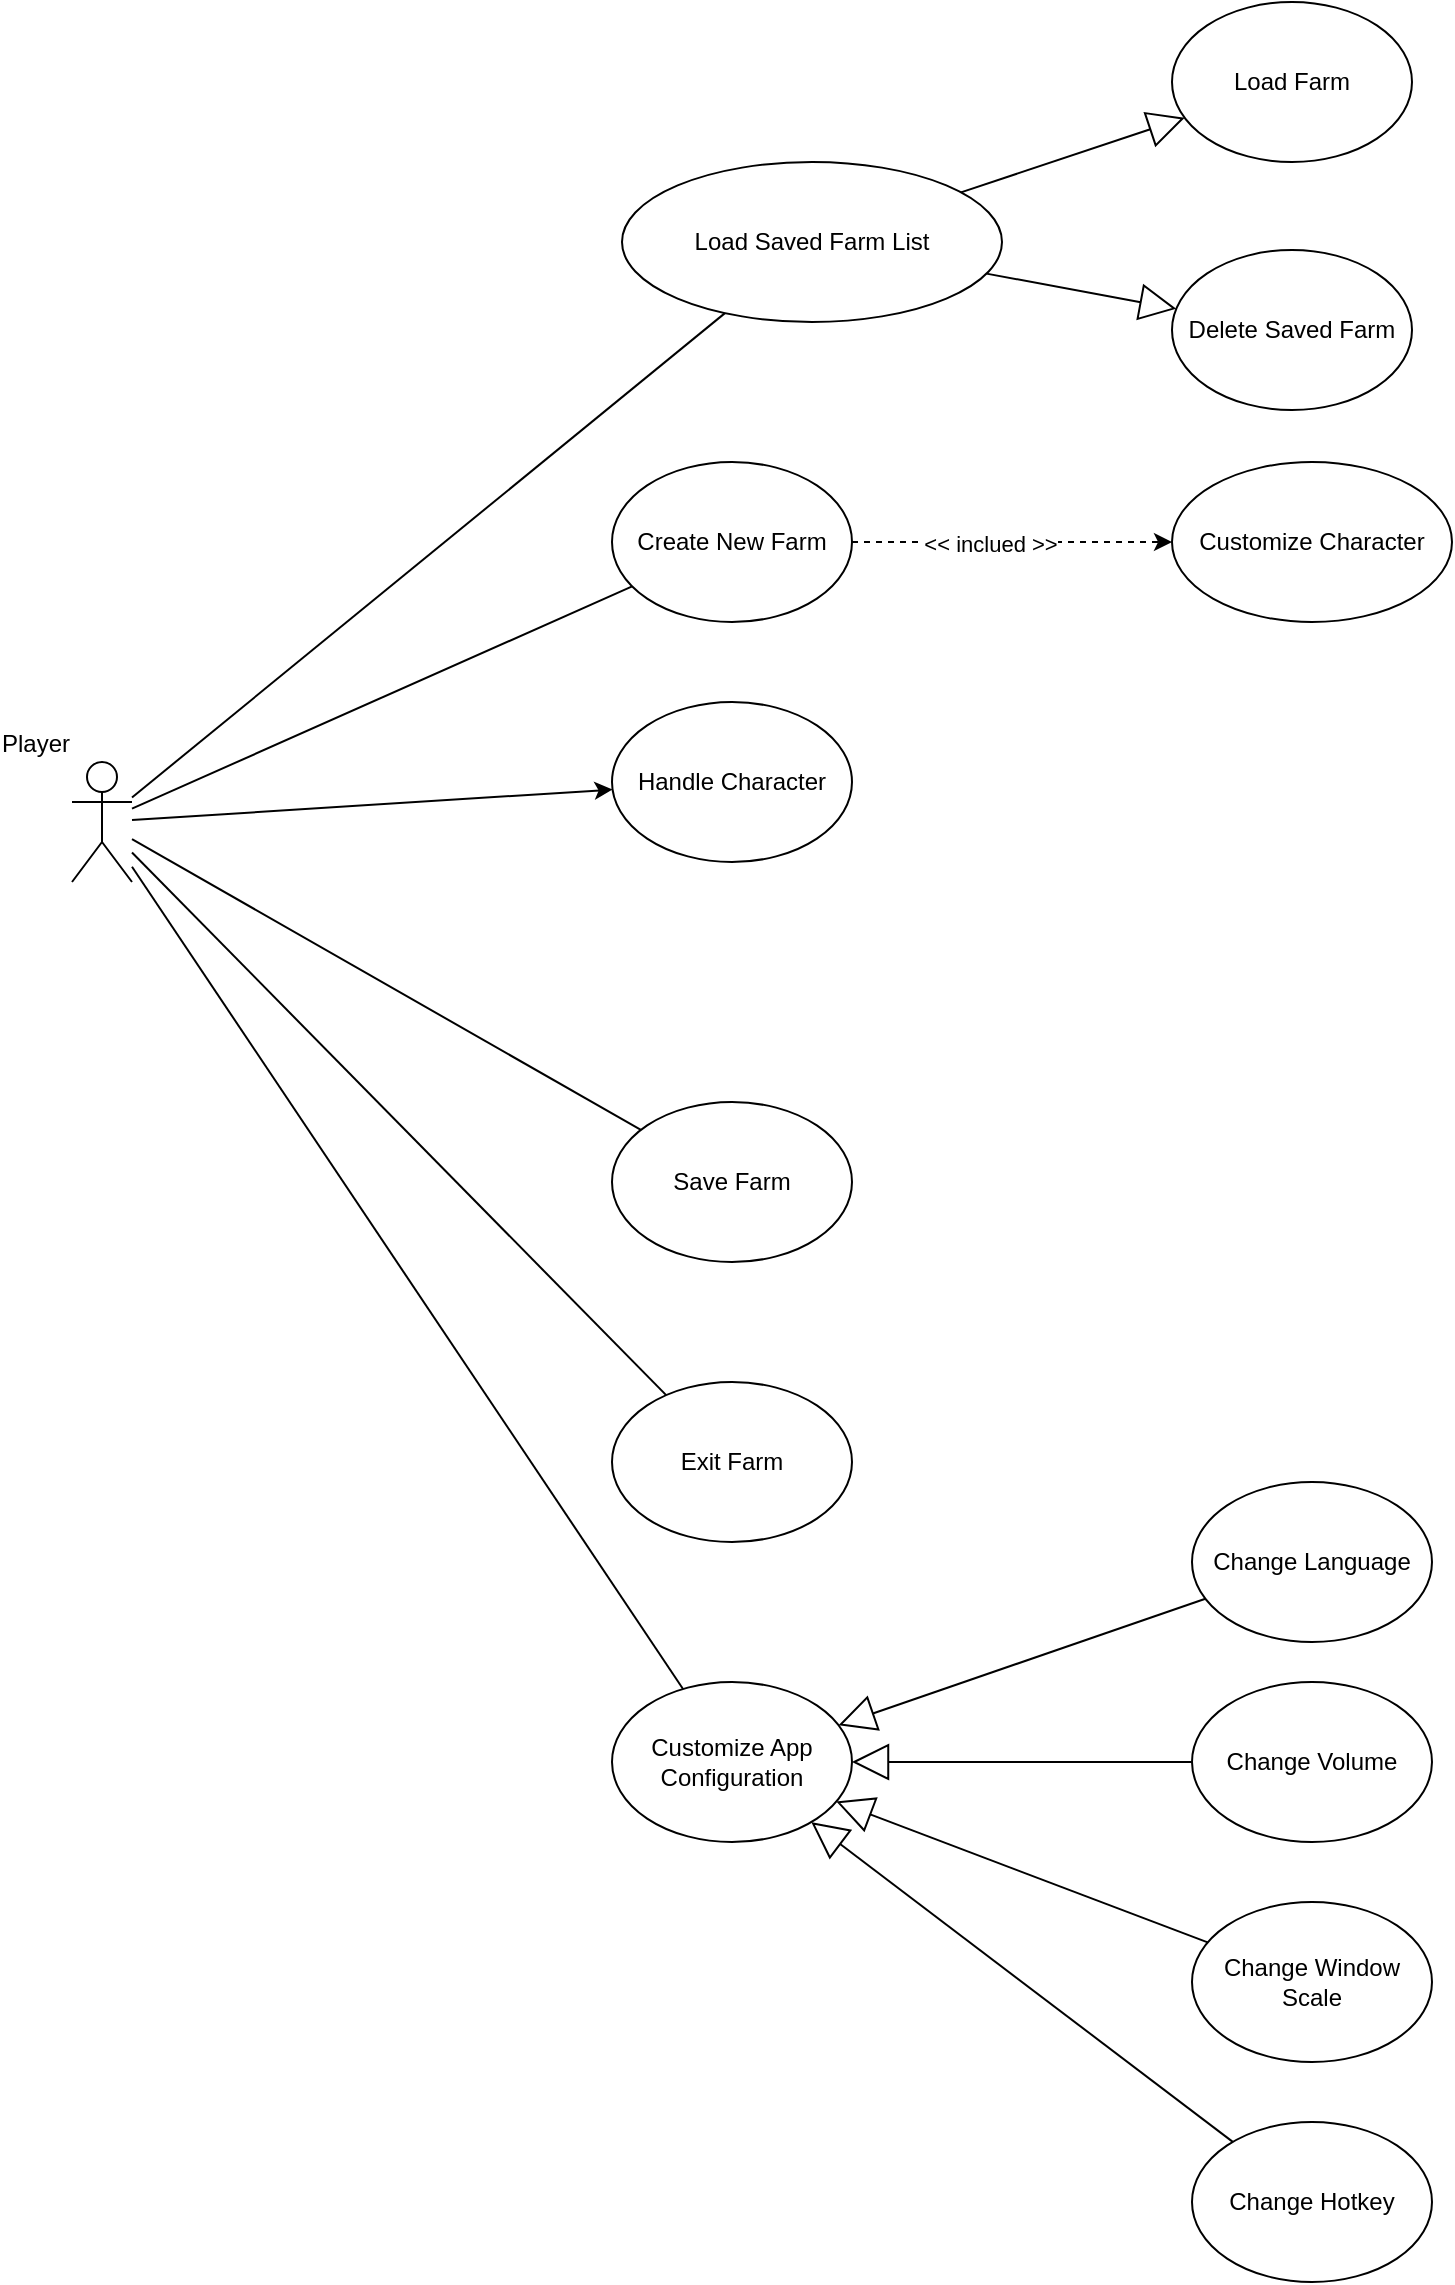 <mxfile version="25.0.1" pages="4">
  <diagram name="Player_Use_cases" id="KYgG7S94ImW_HjY9Mxvs">
    <mxGraphModel dx="2485" dy="710" grid="1" gridSize="10" guides="1" tooltips="1" connect="1" arrows="1" fold="1" page="1" pageScale="1" pageWidth="1169" pageHeight="827" math="0" shadow="0">
      <root>
        <mxCell id="0" />
        <mxCell id="1" parent="0" />
        <mxCell id="ccnFRz29D70Llg_9E328-10" style="rounded=0;orthogonalLoop=1;jettySize=auto;html=1;endArrow=none;endFill=0;" parent="1" source="ccnFRz29D70Llg_9E328-1" target="ccnFRz29D70Llg_9E328-7" edge="1">
          <mxGeometry relative="1" as="geometry" />
        </mxCell>
        <mxCell id="ccnFRz29D70Llg_9E328-11" style="rounded=0;orthogonalLoop=1;jettySize=auto;html=1;endArrow=none;endFill=0;" parent="1" source="ccnFRz29D70Llg_9E328-1" target="ccnFRz29D70Llg_9E328-4" edge="1">
          <mxGeometry relative="1" as="geometry" />
        </mxCell>
        <mxCell id="ccnFRz29D70Llg_9E328-14" style="rounded=0;orthogonalLoop=1;jettySize=auto;html=1;endArrow=none;endFill=0;" parent="1" source="ccnFRz29D70Llg_9E328-1" target="ccnFRz29D70Llg_9E328-13" edge="1">
          <mxGeometry relative="1" as="geometry" />
        </mxCell>
        <mxCell id="ccnFRz29D70Llg_9E328-17" style="rounded=0;orthogonalLoop=1;jettySize=auto;html=1;" parent="1" source="ccnFRz29D70Llg_9E328-1" target="ccnFRz29D70Llg_9E328-2" edge="1">
          <mxGeometry relative="1" as="geometry" />
        </mxCell>
        <mxCell id="ccnFRz29D70Llg_9E328-25" style="rounded=0;orthogonalLoop=1;jettySize=auto;html=1;endArrow=none;endFill=0;" parent="1" source="ccnFRz29D70Llg_9E328-1" target="ccnFRz29D70Llg_9E328-6" edge="1">
          <mxGeometry relative="1" as="geometry" />
        </mxCell>
        <mxCell id="ccnFRz29D70Llg_9E328-26" style="rounded=0;orthogonalLoop=1;jettySize=auto;html=1;endArrow=none;endFill=0;" parent="1" source="ccnFRz29D70Llg_9E328-1" target="ccnFRz29D70Llg_9E328-8" edge="1">
          <mxGeometry relative="1" as="geometry" />
        </mxCell>
        <mxCell id="ccnFRz29D70Llg_9E328-1" value="Player" style="shape=umlActor;verticalLabelPosition=top;verticalAlign=bottom;html=1;outlineConnect=0;labelPosition=left;align=right;" parent="1" vertex="1">
          <mxGeometry x="10" y="510" width="30" height="60" as="geometry" />
        </mxCell>
        <mxCell id="ccnFRz29D70Llg_9E328-2" value="Handle Character" style="ellipse;whiteSpace=wrap;html=1;" parent="1" vertex="1">
          <mxGeometry x="280" y="480" width="120" height="80" as="geometry" />
        </mxCell>
        <mxCell id="ccnFRz29D70Llg_9E328-3" value="Customize Character" style="ellipse;whiteSpace=wrap;html=1;" parent="1" vertex="1">
          <mxGeometry x="560" y="360" width="140" height="80" as="geometry" />
        </mxCell>
        <mxCell id="ccnFRz29D70Llg_9E328-12" style="rounded=0;orthogonalLoop=1;jettySize=auto;html=1;dashed=1;" parent="1" source="ccnFRz29D70Llg_9E328-4" target="ccnFRz29D70Llg_9E328-3" edge="1">
          <mxGeometry relative="1" as="geometry" />
        </mxCell>
        <mxCell id="ccnFRz29D70Llg_9E328-31" value="&amp;lt;&amp;lt; inclued &amp;gt;&amp;gt;" style="edgeLabel;html=1;align=center;verticalAlign=middle;resizable=0;points=[];" parent="ccnFRz29D70Llg_9E328-12" vertex="1" connectable="0">
          <mxGeometry x="-0.138" y="-1" relative="1" as="geometry">
            <mxPoint as="offset" />
          </mxGeometry>
        </mxCell>
        <mxCell id="ccnFRz29D70Llg_9E328-4" value="Create New Farm" style="ellipse;whiteSpace=wrap;html=1;" parent="1" vertex="1">
          <mxGeometry x="280" y="360" width="120" height="80" as="geometry" />
        </mxCell>
        <mxCell id="ccnFRz29D70Llg_9E328-5" value="Load Farm" style="ellipse;whiteSpace=wrap;html=1;" parent="1" vertex="1">
          <mxGeometry x="560" y="130" width="120" height="80" as="geometry" />
        </mxCell>
        <mxCell id="ccnFRz29D70Llg_9E328-6" value="Save Farm" style="ellipse;whiteSpace=wrap;html=1;" parent="1" vertex="1">
          <mxGeometry x="280" y="680" width="120" height="80" as="geometry" />
        </mxCell>
        <mxCell id="kJad0uzxzb_l9B76j914-4" value="" style="rounded=0;orthogonalLoop=1;jettySize=auto;html=1;endArrow=none;endFill=0;startArrow=block;startFill=0;startSize=16;" parent="1" source="ccnFRz29D70Llg_9E328-7" target="kJad0uzxzb_l9B76j914-3" edge="1">
          <mxGeometry relative="1" as="geometry" />
        </mxCell>
        <mxCell id="kJad0uzxzb_l9B76j914-8" value="" style="rounded=0;orthogonalLoop=1;jettySize=auto;html=1;endArrow=none;endFill=0;startArrow=block;startFill=0;startSize=16;" parent="1" source="ccnFRz29D70Llg_9E328-7" target="kJad0uzxzb_l9B76j914-7" edge="1">
          <mxGeometry relative="1" as="geometry" />
        </mxCell>
        <mxCell id="ccnFRz29D70Llg_9E328-7" value="Customize App Configuration" style="ellipse;whiteSpace=wrap;html=1;" parent="1" vertex="1">
          <mxGeometry x="280" y="970" width="120" height="80" as="geometry" />
        </mxCell>
        <mxCell id="ccnFRz29D70Llg_9E328-8" value="Exit Farm" style="ellipse;whiteSpace=wrap;html=1;" parent="1" vertex="1">
          <mxGeometry x="280" y="820" width="120" height="80" as="geometry" />
        </mxCell>
        <mxCell id="ccnFRz29D70Llg_9E328-9" value="Delete Saved Farm" style="ellipse;whiteSpace=wrap;html=1;" parent="1" vertex="1">
          <mxGeometry x="560" y="254" width="120" height="80" as="geometry" />
        </mxCell>
        <mxCell id="ccnFRz29D70Llg_9E328-15" style="rounded=0;orthogonalLoop=1;jettySize=auto;html=1;endArrow=block;endFill=0;jumpSize=10;endSize=16;" parent="1" source="ccnFRz29D70Llg_9E328-13" target="ccnFRz29D70Llg_9E328-5" edge="1">
          <mxGeometry relative="1" as="geometry" />
        </mxCell>
        <mxCell id="ccnFRz29D70Llg_9E328-16" style="rounded=0;orthogonalLoop=1;jettySize=auto;html=1;startSize=16;endArrow=block;endFill=0;endSize=16;" parent="1" source="ccnFRz29D70Llg_9E328-13" target="ccnFRz29D70Llg_9E328-9" edge="1">
          <mxGeometry relative="1" as="geometry" />
        </mxCell>
        <mxCell id="ccnFRz29D70Llg_9E328-13" value="Load Saved Farm List" style="ellipse;whiteSpace=wrap;html=1;" parent="1" vertex="1">
          <mxGeometry x="285" y="210" width="190" height="80" as="geometry" />
        </mxCell>
        <mxCell id="kJad0uzxzb_l9B76j914-1" value="Change Language" style="ellipse;whiteSpace=wrap;html=1;" parent="1" vertex="1">
          <mxGeometry x="570" y="870" width="120" height="80" as="geometry" />
        </mxCell>
        <mxCell id="kJad0uzxzb_l9B76j914-2" value="" style="rounded=0;orthogonalLoop=1;jettySize=auto;html=1;endArrow=none;endFill=0;startArrow=block;startFill=0;endSize=16;startSize=16;" parent="1" source="ccnFRz29D70Llg_9E328-7" target="kJad0uzxzb_l9B76j914-1" edge="1">
          <mxGeometry relative="1" as="geometry" />
        </mxCell>
        <mxCell id="kJad0uzxzb_l9B76j914-3" value="Change Volume" style="ellipse;whiteSpace=wrap;html=1;" parent="1" vertex="1">
          <mxGeometry x="570" y="970" width="120" height="80" as="geometry" />
        </mxCell>
        <mxCell id="kJad0uzxzb_l9B76j914-5" value="Change Window Scale" style="ellipse;whiteSpace=wrap;html=1;" parent="1" vertex="1">
          <mxGeometry x="570" y="1080" width="120" height="80" as="geometry" />
        </mxCell>
        <mxCell id="kJad0uzxzb_l9B76j914-6" value="" style="rounded=0;orthogonalLoop=1;jettySize=auto;html=1;startArrow=block;startFill=0;endArrow=none;endFill=0;startSize=16;" parent="1" source="ccnFRz29D70Llg_9E328-7" target="kJad0uzxzb_l9B76j914-5" edge="1">
          <mxGeometry relative="1" as="geometry" />
        </mxCell>
        <mxCell id="kJad0uzxzb_l9B76j914-7" value="Change Hotkey" style="ellipse;whiteSpace=wrap;html=1;" parent="1" vertex="1">
          <mxGeometry x="570" y="1190" width="120" height="80" as="geometry" />
        </mxCell>
      </root>
    </mxGraphModel>
  </diagram>
  <diagram id="izMvDvVImbHwBRPhM4-z" name="Main_Character_Use_cases">
    <mxGraphModel dx="2485" dy="710" grid="1" gridSize="10" guides="1" tooltips="1" connect="1" arrows="1" fold="1" page="1" pageScale="1" pageWidth="1169" pageHeight="827" math="0" shadow="0">
      <root>
        <mxCell id="0" />
        <mxCell id="1" parent="0" />
        <mxCell id="ua5D3dix6zteA1OLAnQn-7" style="rounded=0;orthogonalLoop=1;jettySize=auto;html=1;endArrow=block;endFill=0;endSize=16;" parent="1" source="ua5D3dix6zteA1OLAnQn-1" target="ua5D3dix6zteA1OLAnQn-3" edge="1">
          <mxGeometry relative="1" as="geometry" />
        </mxCell>
        <mxCell id="Nz37oTFIrcSSlKZPDwvr-12" style="rounded=0;orthogonalLoop=1;jettySize=auto;html=1;endArrow=none;endFill=0;" parent="1" source="ua5D3dix6zteA1OLAnQn-1" target="Nz37oTFIrcSSlKZPDwvr-1" edge="1">
          <mxGeometry relative="1" as="geometry" />
        </mxCell>
        <mxCell id="Nz37oTFIrcSSlKZPDwvr-13" style="rounded=0;orthogonalLoop=1;jettySize=auto;html=1;endArrow=none;endFill=0;" parent="1" source="ua5D3dix6zteA1OLAnQn-1" target="Nz37oTFIrcSSlKZPDwvr-2" edge="1">
          <mxGeometry relative="1" as="geometry" />
        </mxCell>
        <mxCell id="Nz37oTFIrcSSlKZPDwvr-14" style="rounded=0;orthogonalLoop=1;jettySize=auto;html=1;endArrow=none;endFill=0;" parent="1" source="ua5D3dix6zteA1OLAnQn-1" target="Nz37oTFIrcSSlKZPDwvr-3" edge="1">
          <mxGeometry relative="1" as="geometry" />
        </mxCell>
        <mxCell id="Nz37oTFIrcSSlKZPDwvr-15" style="rounded=0;orthogonalLoop=1;jettySize=auto;html=1;endArrow=none;endFill=0;" parent="1" source="ua5D3dix6zteA1OLAnQn-1" target="Nz37oTFIrcSSlKZPDwvr-4" edge="1">
          <mxGeometry relative="1" as="geometry" />
        </mxCell>
        <mxCell id="Nz37oTFIrcSSlKZPDwvr-16" style="rounded=0;orthogonalLoop=1;jettySize=auto;html=1;endArrow=none;endFill=0;" parent="1" source="ua5D3dix6zteA1OLAnQn-1" target="Nz37oTFIrcSSlKZPDwvr-5" edge="1">
          <mxGeometry relative="1" as="geometry" />
        </mxCell>
        <mxCell id="Nz37oTFIrcSSlKZPDwvr-17" style="rounded=0;orthogonalLoop=1;jettySize=auto;html=1;endArrow=none;endFill=0;" parent="1" source="ua5D3dix6zteA1OLAnQn-1" target="Nz37oTFIrcSSlKZPDwvr-6" edge="1">
          <mxGeometry relative="1" as="geometry" />
        </mxCell>
        <mxCell id="Nz37oTFIrcSSlKZPDwvr-18" style="rounded=0;orthogonalLoop=1;jettySize=auto;html=1;endArrow=none;endFill=0;" parent="1" source="ua5D3dix6zteA1OLAnQn-1" target="Nz37oTFIrcSSlKZPDwvr-7" edge="1">
          <mxGeometry relative="1" as="geometry" />
        </mxCell>
        <mxCell id="Nz37oTFIrcSSlKZPDwvr-19" style="rounded=0;orthogonalLoop=1;jettySize=auto;html=1;endArrow=none;endFill=0;" parent="1" source="ua5D3dix6zteA1OLAnQn-1" target="Nz37oTFIrcSSlKZPDwvr-9" edge="1">
          <mxGeometry relative="1" as="geometry" />
        </mxCell>
        <mxCell id="Nz37oTFIrcSSlKZPDwvr-20" style="rounded=0;orthogonalLoop=1;jettySize=auto;html=1;endArrow=none;endFill=0;" parent="1" source="ua5D3dix6zteA1OLAnQn-1" target="Nz37oTFIrcSSlKZPDwvr-10" edge="1">
          <mxGeometry relative="1" as="geometry" />
        </mxCell>
        <mxCell id="Nz37oTFIrcSSlKZPDwvr-21" style="rounded=0;orthogonalLoop=1;jettySize=auto;html=1;endArrow=none;endFill=0;" parent="1" source="ua5D3dix6zteA1OLAnQn-1" target="Nz37oTFIrcSSlKZPDwvr-11" edge="1">
          <mxGeometry relative="1" as="geometry" />
        </mxCell>
        <mxCell id="13BEvZn4onCEJJ9EuJFU-12" style="rounded=0;orthogonalLoop=1;jettySize=auto;html=1;endArrow=none;endFill=0;" parent="1" source="ua5D3dix6zteA1OLAnQn-1" target="Nz37oTFIrcSSlKZPDwvr-35" edge="1">
          <mxGeometry relative="1" as="geometry" />
        </mxCell>
        <mxCell id="pDJ5xKGbZIx6ggnm91FZ-8" style="rounded=0;orthogonalLoop=1;jettySize=auto;html=1;endArrow=none;endFill=0;" edge="1" parent="1" source="ua5D3dix6zteA1OLAnQn-1" target="pDJ5xKGbZIx6ggnm91FZ-7">
          <mxGeometry relative="1" as="geometry" />
        </mxCell>
        <mxCell id="TxshN3hyJ2d2b6OU1iu_-3" style="rounded=0;orthogonalLoop=1;jettySize=auto;html=1;endArrow=none;endFill=0;" edge="1" parent="1" source="ua5D3dix6zteA1OLAnQn-1" target="TxshN3hyJ2d2b6OU1iu_-1">
          <mxGeometry relative="1" as="geometry" />
        </mxCell>
        <mxCell id="TxshN3hyJ2d2b6OU1iu_-4" style="rounded=0;orthogonalLoop=1;jettySize=auto;html=1;endArrow=none;endFill=0;" edge="1" parent="1" source="ua5D3dix6zteA1OLAnQn-1" target="TxshN3hyJ2d2b6OU1iu_-2">
          <mxGeometry relative="1" as="geometry" />
        </mxCell>
        <mxCell id="ua5D3dix6zteA1OLAnQn-1" value="Main Character" style="shape=umlActor;verticalLabelPosition=top;verticalAlign=bottom;html=1;outlineConnect=0;labelPosition=left;align=right;" parent="1" vertex="1">
          <mxGeometry x="-120" y="920" width="30" height="60" as="geometry" />
        </mxCell>
        <mxCell id="ua5D3dix6zteA1OLAnQn-2" value="Move" style="ellipse;whiteSpace=wrap;html=1;" parent="1" vertex="1">
          <mxGeometry x="320" y="160" width="120" height="80" as="geometry" />
        </mxCell>
        <mxCell id="ua5D3dix6zteA1OLAnQn-5" style="rounded=0;orthogonalLoop=1;jettySize=auto;html=1;endArrow=none;endFill=0;" parent="1" source="ua5D3dix6zteA1OLAnQn-3" target="ua5D3dix6zteA1OLAnQn-2" edge="1">
          <mxGeometry relative="1" as="geometry" />
        </mxCell>
        <mxCell id="ua5D3dix6zteA1OLAnQn-6" style="rounded=0;orthogonalLoop=1;jettySize=auto;html=1;endArrow=none;endFill=0;" parent="1" source="ua5D3dix6zteA1OLAnQn-3" target="ua5D3dix6zteA1OLAnQn-4" edge="1">
          <mxGeometry relative="1" as="geometry" />
        </mxCell>
        <mxCell id="ua5D3dix6zteA1OLAnQn-3" value="Character" style="shape=umlActor;verticalLabelPosition=top;verticalAlign=bottom;html=1;outlineConnect=0;horizontal=1;labelPosition=left;align=right;" parent="1" vertex="1">
          <mxGeometry x="-120" y="250" width="30" height="60" as="geometry" />
        </mxCell>
        <mxCell id="ua5D3dix6zteA1OLAnQn-4" value="Talk" style="ellipse;whiteSpace=wrap;html=1;" parent="1" vertex="1">
          <mxGeometry x="320" y="290" width="120" height="80" as="geometry" />
        </mxCell>
        <mxCell id="13BEvZn4onCEJJ9EuJFU-15" style="edgeStyle=orthogonalEdgeStyle;rounded=0;orthogonalLoop=1;jettySize=auto;html=1;dashed=1;" parent="1" source="Nz37oTFIrcSSlKZPDwvr-1" target="Nz37oTFIrcSSlKZPDwvr-30" edge="1">
          <mxGeometry relative="1" as="geometry" />
        </mxCell>
        <mxCell id="13BEvZn4onCEJJ9EuJFU-16" value="&amp;lt;&amp;lt; include &amp;gt;&amp;gt;" style="edgeLabel;html=1;align=center;verticalAlign=middle;resizable=0;points=[];" parent="13BEvZn4onCEJJ9EuJFU-15" vertex="1" connectable="0">
          <mxGeometry x="-0.576" y="1" relative="1" as="geometry">
            <mxPoint x="17" y="1" as="offset" />
          </mxGeometry>
        </mxCell>
        <mxCell id="Nz37oTFIrcSSlKZPDwvr-1" value="Planting" style="ellipse;whiteSpace=wrap;html=1;" parent="1" vertex="1">
          <mxGeometry x="320" y="400" width="120" height="80" as="geometry" />
        </mxCell>
        <mxCell id="13BEvZn4onCEJJ9EuJFU-10" style="edgeStyle=orthogonalEdgeStyle;rounded=0;orthogonalLoop=1;jettySize=auto;html=1;dashed=1;" parent="1" source="Nz37oTFIrcSSlKZPDwvr-2" target="Nz37oTFIrcSSlKZPDwvr-30" edge="1">
          <mxGeometry relative="1" as="geometry" />
        </mxCell>
        <mxCell id="13BEvZn4onCEJJ9EuJFU-11" value="&amp;lt;&amp;lt; include &amp;gt;&amp;gt;" style="edgeLabel;html=1;align=center;verticalAlign=middle;resizable=0;points=[];" parent="13BEvZn4onCEJJ9EuJFU-10" vertex="1" connectable="0">
          <mxGeometry x="-0.503" y="-1" relative="1" as="geometry">
            <mxPoint x="4" as="offset" />
          </mxGeometry>
        </mxCell>
        <mxCell id="Nz37oTFIrcSSlKZPDwvr-2" value="Watering" style="ellipse;whiteSpace=wrap;html=1;" parent="1" vertex="1">
          <mxGeometry x="320" y="590" width="120" height="80" as="geometry" />
        </mxCell>
        <mxCell id="13BEvZn4onCEJJ9EuJFU-8" style="edgeStyle=orthogonalEdgeStyle;rounded=0;orthogonalLoop=1;jettySize=auto;html=1;dashed=1;" parent="1" source="Nz37oTFIrcSSlKZPDwvr-3" target="Nz37oTFIrcSSlKZPDwvr-30" edge="1">
          <mxGeometry relative="1" as="geometry" />
        </mxCell>
        <mxCell id="13BEvZn4onCEJJ9EuJFU-9" value="&amp;lt;&amp;lt; include &amp;gt;&amp;gt;" style="edgeLabel;html=1;align=center;verticalAlign=middle;resizable=0;points=[];" parent="13BEvZn4onCEJJ9EuJFU-8" vertex="1" connectable="0">
          <mxGeometry x="-0.461" y="-1" relative="1" as="geometry">
            <mxPoint x="8" y="-1" as="offset" />
          </mxGeometry>
        </mxCell>
        <mxCell id="Nz37oTFIrcSSlKZPDwvr-3" value="Farming" style="ellipse;whiteSpace=wrap;html=1;" parent="1" vertex="1">
          <mxGeometry x="320" y="680" width="120" height="80" as="geometry" />
        </mxCell>
        <mxCell id="13BEvZn4onCEJJ9EuJFU-4" style="edgeStyle=orthogonalEdgeStyle;rounded=0;orthogonalLoop=1;jettySize=auto;html=1;dashed=1;" parent="1" source="Nz37oTFIrcSSlKZPDwvr-4" target="Nz37oTFIrcSSlKZPDwvr-30" edge="1">
          <mxGeometry relative="1" as="geometry" />
        </mxCell>
        <mxCell id="13BEvZn4onCEJJ9EuJFU-5" value="&amp;lt;&amp;lt; include &amp;gt;&amp;gt;" style="edgeLabel;html=1;align=center;verticalAlign=middle;resizable=0;points=[];" parent="13BEvZn4onCEJJ9EuJFU-4" vertex="1" connectable="0">
          <mxGeometry x="-0.494" y="4" relative="1" as="geometry">
            <mxPoint x="50" y="4" as="offset" />
          </mxGeometry>
        </mxCell>
        <mxCell id="Nz37oTFIrcSSlKZPDwvr-4" value="Cut Trees" style="ellipse;whiteSpace=wrap;html=1;" parent="1" vertex="1">
          <mxGeometry x="320" y="760" width="120" height="80" as="geometry" />
        </mxCell>
        <mxCell id="13BEvZn4onCEJJ9EuJFU-6" style="edgeStyle=orthogonalEdgeStyle;rounded=0;orthogonalLoop=1;jettySize=auto;html=1;dashed=1;" parent="1" source="Nz37oTFIrcSSlKZPDwvr-5" target="Nz37oTFIrcSSlKZPDwvr-30" edge="1">
          <mxGeometry relative="1" as="geometry" />
        </mxCell>
        <mxCell id="13BEvZn4onCEJJ9EuJFU-7" value="&amp;lt;&amp;lt; include &amp;gt;&amp;gt;" style="edgeLabel;html=1;align=center;verticalAlign=middle;resizable=0;points=[];" parent="13BEvZn4onCEJJ9EuJFU-6" vertex="1" connectable="0">
          <mxGeometry x="-0.351" y="-2" relative="1" as="geometry">
            <mxPoint x="16" y="-2" as="offset" />
          </mxGeometry>
        </mxCell>
        <mxCell id="Nz37oTFIrcSSlKZPDwvr-5" value="Cut Grasses" style="ellipse;whiteSpace=wrap;html=1;" parent="1" vertex="1">
          <mxGeometry x="320" y="857" width="120" height="80" as="geometry" />
        </mxCell>
        <mxCell id="Nz37oTFIrcSSlKZPDwvr-6" value="Collect Items" style="ellipse;whiteSpace=wrap;html=1;" parent="1" vertex="1">
          <mxGeometry x="320" y="950" width="120" height="80" as="geometry" />
        </mxCell>
        <mxCell id="13BEvZn4onCEJJ9EuJFU-2" style="edgeStyle=orthogonalEdgeStyle;rounded=0;orthogonalLoop=1;jettySize=auto;html=1;dashed=1;" parent="1" source="Nz37oTFIrcSSlKZPDwvr-7" target="Nz37oTFIrcSSlKZPDwvr-30" edge="1">
          <mxGeometry relative="1" as="geometry" />
        </mxCell>
        <mxCell id="13BEvZn4onCEJJ9EuJFU-3" value="&amp;lt;&amp;lt; include &amp;gt;&amp;gt;" style="edgeLabel;html=1;align=center;verticalAlign=middle;resizable=0;points=[];" parent="13BEvZn4onCEJJ9EuJFU-2" vertex="1" connectable="0">
          <mxGeometry x="-0.095" y="1" relative="1" as="geometry">
            <mxPoint as="offset" />
          </mxGeometry>
        </mxCell>
        <mxCell id="Nz37oTFIrcSSlKZPDwvr-7" value="Fishing" style="ellipse;whiteSpace=wrap;html=1;" parent="1" vertex="1">
          <mxGeometry x="320" y="1040" width="120" height="80" as="geometry" />
        </mxCell>
        <mxCell id="Nz37oTFIrcSSlKZPDwvr-9" value="Run" style="ellipse;whiteSpace=wrap;html=1;" parent="1" vertex="1">
          <mxGeometry x="320" y="1130" width="120" height="80" as="geometry" />
        </mxCell>
        <mxCell id="Nz37oTFIrcSSlKZPDwvr-10" value="Crafting" style="ellipse;whiteSpace=wrap;html=1;" parent="1" vertex="1">
          <mxGeometry x="320" y="1620" width="120" height="80" as="geometry" />
        </mxCell>
        <mxCell id="pDJ5xKGbZIx6ggnm91FZ-3" style="edgeStyle=orthogonalEdgeStyle;rounded=0;orthogonalLoop=1;jettySize=auto;html=1;dashed=1;" edge="1" parent="1" source="Nz37oTFIrcSSlKZPDwvr-11" target="pDJ5xKGbZIx6ggnm91FZ-1">
          <mxGeometry relative="1" as="geometry">
            <Array as="points">
              <mxPoint x="380" y="1250" />
              <mxPoint x="940" y="1250" />
            </Array>
          </mxGeometry>
        </mxCell>
        <mxCell id="pDJ5xKGbZIx6ggnm91FZ-4" value="&amp;lt;&amp;lt; include &amp;gt;&amp;gt;" style="edgeLabel;html=1;align=center;verticalAlign=middle;resizable=0;points=[];" vertex="1" connectable="0" parent="pDJ5xKGbZIx6ggnm91FZ-3">
          <mxGeometry x="-0.12" y="1" relative="1" as="geometry">
            <mxPoint as="offset" />
          </mxGeometry>
        </mxCell>
        <mxCell id="Nz37oTFIrcSSlKZPDwvr-11" value="Eat" style="ellipse;whiteSpace=wrap;html=1;" parent="1" vertex="1">
          <mxGeometry x="320" y="1360" width="120" height="80" as="geometry" />
        </mxCell>
        <mxCell id="Nz37oTFIrcSSlKZPDwvr-25" style="rounded=0;orthogonalLoop=1;jettySize=auto;html=1;endArrow=block;endFill=0;endSize=16;" parent="1" source="Nz37oTFIrcSSlKZPDwvr-22" target="Nz37oTFIrcSSlKZPDwvr-10" edge="1">
          <mxGeometry relative="1" as="geometry" />
        </mxCell>
        <mxCell id="Nz37oTFIrcSSlKZPDwvr-22" value="Crafting Items" style="ellipse;whiteSpace=wrap;html=1;" parent="1" vertex="1">
          <mxGeometry x="600" y="1600" width="120" height="80" as="geometry" />
        </mxCell>
        <mxCell id="Nz37oTFIrcSSlKZPDwvr-24" style="rounded=0;orthogonalLoop=1;jettySize=auto;html=1;endArrow=block;endFill=0;endSize=16;" parent="1" source="Nz37oTFIrcSSlKZPDwvr-23" target="Nz37oTFIrcSSlKZPDwvr-10" edge="1">
          <mxGeometry relative="1" as="geometry" />
        </mxCell>
        <mxCell id="Nz37oTFIrcSSlKZPDwvr-23" value="Cooking Food" style="ellipse;whiteSpace=wrap;html=1;" parent="1" vertex="1">
          <mxGeometry x="600" y="1700" width="120" height="80" as="geometry" />
        </mxCell>
        <mxCell id="Nz37oTFIrcSSlKZPDwvr-27" style="edgeStyle=orthogonalEdgeStyle;rounded=0;orthogonalLoop=1;jettySize=auto;html=1;dashed=1;" parent="1" source="Nz37oTFIrcSSlKZPDwvr-26" target="Nz37oTFIrcSSlKZPDwvr-11" edge="1">
          <mxGeometry relative="1" as="geometry" />
        </mxCell>
        <mxCell id="Nz37oTFIrcSSlKZPDwvr-28" value="&amp;lt;&amp;lt; extend &amp;gt;&amp;gt;" style="edgeLabel;html=1;align=center;verticalAlign=middle;resizable=0;points=[];" parent="Nz37oTFIrcSSlKZPDwvr-27" vertex="1" connectable="0">
          <mxGeometry x="0.013" y="-1" relative="1" as="geometry">
            <mxPoint as="offset" />
          </mxGeometry>
        </mxCell>
        <mxCell id="Nz37oTFIrcSSlKZPDwvr-26" value="Change Stats" style="ellipse;whiteSpace=wrap;html=1;" parent="1" vertex="1">
          <mxGeometry x="600" y="1360" width="120" height="80" as="geometry" />
        </mxCell>
        <mxCell id="Nz37oTFIrcSSlKZPDwvr-31" style="rounded=0;orthogonalLoop=1;jettySize=auto;html=1;endArrow=block;endFill=0;endSize=16;" parent="1" source="Nz37oTFIrcSSlKZPDwvr-29" target="Nz37oTFIrcSSlKZPDwvr-26" edge="1">
          <mxGeometry relative="1" as="geometry" />
        </mxCell>
        <mxCell id="Nz37oTFIrcSSlKZPDwvr-29" value="Change Move Speed" style="ellipse;whiteSpace=wrap;html=1;" parent="1" vertex="1">
          <mxGeometry x="870" y="1400" width="120" height="80" as="geometry" />
        </mxCell>
        <mxCell id="Nz37oTFIrcSSlKZPDwvr-32" style="rounded=0;orthogonalLoop=1;jettySize=auto;html=1;endArrow=block;endFill=0;endSize=16;" parent="1" source="Nz37oTFIrcSSlKZPDwvr-30" target="Nz37oTFIrcSSlKZPDwvr-26" edge="1">
          <mxGeometry relative="1" as="geometry" />
        </mxCell>
        <mxCell id="Nz37oTFIrcSSlKZPDwvr-30" value="Change Stamina" style="ellipse;whiteSpace=wrap;html=1;" parent="1" vertex="1">
          <mxGeometry x="880" y="1140" width="120" height="80" as="geometry" />
        </mxCell>
        <mxCell id="Nz37oTFIrcSSlKZPDwvr-34" style="edgeStyle=orthogonalEdgeStyle;rounded=0;orthogonalLoop=1;jettySize=auto;html=1;endArrow=block;endFill=0;endSize=16;" parent="1" source="Nz37oTFIrcSSlKZPDwvr-33" target="ua5D3dix6zteA1OLAnQn-3" edge="1">
          <mxGeometry relative="1" as="geometry" />
        </mxCell>
        <mxCell id="Nz37oTFIrcSSlKZPDwvr-33" value="NPC" style="shape=umlActor;verticalLabelPosition=top;verticalAlign=bottom;html=1;outlineConnect=0;labelPosition=left;align=right;" parent="1" vertex="1">
          <mxGeometry x="-120" y="80" width="30" height="60" as="geometry" />
        </mxCell>
        <mxCell id="13BEvZn4onCEJJ9EuJFU-13" style="edgeStyle=orthogonalEdgeStyle;rounded=0;orthogonalLoop=1;jettySize=auto;html=1;dashed=1;" parent="1" source="Nz37oTFIrcSSlKZPDwvr-35" target="Nz37oTFIrcSSlKZPDwvr-30" edge="1">
          <mxGeometry relative="1" as="geometry" />
        </mxCell>
        <mxCell id="13BEvZn4onCEJJ9EuJFU-14" value="&amp;lt;&amp;lt; include &amp;gt;&amp;gt;" style="edgeLabel;html=1;align=center;verticalAlign=middle;resizable=0;points=[];" parent="13BEvZn4onCEJJ9EuJFU-13" vertex="1" connectable="0">
          <mxGeometry x="-0.553" y="2" relative="1" as="geometry">
            <mxPoint x="25" y="2" as="offset" />
          </mxGeometry>
        </mxCell>
        <mxCell id="Nz37oTFIrcSSlKZPDwvr-35" value="Hoeing" style="ellipse;whiteSpace=wrap;html=1;" parent="1" vertex="1">
          <mxGeometry x="320" y="500" width="120" height="80" as="geometry" />
        </mxCell>
        <mxCell id="pDJ5xKGbZIx6ggnm91FZ-2" style="rounded=0;orthogonalLoop=1;jettySize=auto;html=1;endArrow=block;endFill=0;startSize=16;endSize=16;" edge="1" parent="1" source="pDJ5xKGbZIx6ggnm91FZ-1" target="Nz37oTFIrcSSlKZPDwvr-26">
          <mxGeometry relative="1" as="geometry" />
        </mxCell>
        <mxCell id="pDJ5xKGbZIx6ggnm91FZ-5" style="edgeStyle=orthogonalEdgeStyle;rounded=0;orthogonalLoop=1;jettySize=auto;html=1;dashed=1;" edge="1" parent="1" source="pDJ5xKGbZIx6ggnm91FZ-1" target="Nz37oTFIrcSSlKZPDwvr-30">
          <mxGeometry relative="1" as="geometry">
            <Array as="points">
              <mxPoint x="1130" y="1320" />
              <mxPoint x="1130" y="1180" />
            </Array>
          </mxGeometry>
        </mxCell>
        <mxCell id="pDJ5xKGbZIx6ggnm91FZ-6" value="&amp;nbsp;&amp;lt;&amp;lt; include &amp;gt;&amp;gt;&amp;nbsp;" style="edgeLabel;html=1;align=center;verticalAlign=middle;resizable=0;points=[];" vertex="1" connectable="0" parent="pDJ5xKGbZIx6ggnm91FZ-5">
          <mxGeometry x="-0.037" relative="1" as="geometry">
            <mxPoint x="-70" y="50" as="offset" />
          </mxGeometry>
        </mxCell>
        <mxCell id="pDJ5xKGbZIx6ggnm91FZ-1" value="Change Satiety" style="ellipse;whiteSpace=wrap;html=1;" vertex="1" parent="1">
          <mxGeometry x="880" y="1280" width="120" height="80" as="geometry" />
        </mxCell>
        <mxCell id="pDJ5xKGbZIx6ggnm91FZ-9" style="edgeStyle=orthogonalEdgeStyle;rounded=0;orthogonalLoop=1;jettySize=auto;html=1;dashed=1;" edge="1" parent="1" source="pDJ5xKGbZIx6ggnm91FZ-7" target="Nz37oTFIrcSSlKZPDwvr-30">
          <mxGeometry relative="1" as="geometry">
            <Array as="points">
              <mxPoint x="1130" y="1540" />
              <mxPoint x="1130" y="1180" />
            </Array>
          </mxGeometry>
        </mxCell>
        <mxCell id="pDJ5xKGbZIx6ggnm91FZ-10" value="&amp;nbsp;&amp;lt;&amp;lt; include &amp;gt;&amp;gt;&amp;nbsp;" style="edgeLabel;html=1;align=center;verticalAlign=middle;resizable=0;points=[];" vertex="1" connectable="0" parent="pDJ5xKGbZIx6ggnm91FZ-9">
          <mxGeometry x="-0.131" y="-1" relative="1" as="geometry">
            <mxPoint as="offset" />
          </mxGeometry>
        </mxCell>
        <mxCell id="pDJ5xKGbZIx6ggnm91FZ-7" value="Sleep" style="ellipse;whiteSpace=wrap;html=1;" vertex="1" parent="1">
          <mxGeometry x="320" y="1500" width="120" height="80" as="geometry" />
        </mxCell>
        <mxCell id="TxshN3hyJ2d2b6OU1iu_-1" value="Receive Quest" style="ellipse;whiteSpace=wrap;html=1;" vertex="1" parent="1">
          <mxGeometry x="320" y="1740" width="120" height="80" as="geometry" />
        </mxCell>
        <mxCell id="TxshN3hyJ2d2b6OU1iu_-2" value="Return Quest" style="ellipse;whiteSpace=wrap;html=1;" vertex="1" parent="1">
          <mxGeometry x="320" y="1890" width="120" height="80" as="geometry" />
        </mxCell>
      </root>
    </mxGraphModel>
  </diagram>
  <diagram id="iGxaBy0f5xnQe3nCUqpu" name="Game_Manager_Use_cases">
    <mxGraphModel dx="1316" dy="710" grid="1" gridSize="10" guides="1" tooltips="1" connect="1" arrows="1" fold="1" page="1" pageScale="1" pageWidth="1169" pageHeight="827" math="0" shadow="0">
      <root>
        <mxCell id="0" />
        <mxCell id="1" parent="0" />
        <mxCell id="Os16Y6G-Do8MZKNCF8Pz-4" style="rounded=0;orthogonalLoop=1;jettySize=auto;html=1;endArrow=none;endFill=0;" edge="1" parent="1" source="Os16Y6G-Do8MZKNCF8Pz-1" target="Os16Y6G-Do8MZKNCF8Pz-2">
          <mxGeometry relative="1" as="geometry" />
        </mxCell>
        <mxCell id="Os16Y6G-Do8MZKNCF8Pz-5" style="rounded=0;orthogonalLoop=1;jettySize=auto;html=1;endArrow=none;endFill=0;" edge="1" parent="1" source="Os16Y6G-Do8MZKNCF8Pz-1" target="Os16Y6G-Do8MZKNCF8Pz-3">
          <mxGeometry relative="1" as="geometry" />
        </mxCell>
        <mxCell id="Os16Y6G-Do8MZKNCF8Pz-1" value="Game Manager" style="shape=umlActor;verticalLabelPosition=top;verticalAlign=bottom;html=1;outlineConnect=0;labelPosition=left;align=right;" vertex="1" parent="1">
          <mxGeometry x="570" y="340" width="30" height="60" as="geometry" />
        </mxCell>
        <mxCell id="Os16Y6G-Do8MZKNCF8Pz-2" value="Change Time" style="ellipse;whiteSpace=wrap;html=1;" vertex="1" parent="1">
          <mxGeometry x="800" y="270" width="120" height="80" as="geometry" />
        </mxCell>
        <mxCell id="Os16Y6G-Do8MZKNCF8Pz-3" value="Change Weather" style="ellipse;whiteSpace=wrap;html=1;" vertex="1" parent="1">
          <mxGeometry x="800" y="400" width="120" height="80" as="geometry" />
        </mxCell>
      </root>
    </mxGraphModel>
  </diagram>
  <diagram id="iiLXYG0oTLjjtiWP5wQD" name="draft">
    <mxGraphModel dx="1316" dy="710" grid="1" gridSize="10" guides="1" tooltips="1" connect="1" arrows="1" fold="1" page="1" pageScale="1" pageWidth="1169" pageHeight="827" math="0" shadow="0">
      <root>
        <mxCell id="0" />
        <mxCell id="1" parent="0" />
        <mxCell id="dri6CUtXOrScBMIyeIQ8-1" style="rounded=0;orthogonalLoop=1;jettySize=auto;html=1;endArrow=none;endFill=0;" edge="1" parent="1" source="dri6CUtXOrScBMIyeIQ8-2" target="dri6CUtXOrScBMIyeIQ8-5">
          <mxGeometry relative="1" as="geometry" />
        </mxCell>
        <mxCell id="dri6CUtXOrScBMIyeIQ8-2" value="Player" style="shape=umlActor;verticalLabelPosition=top;verticalAlign=bottom;html=1;outlineConnect=0;labelPosition=left;align=right;" vertex="1" parent="1">
          <mxGeometry x="100" y="290" width="30" height="60" as="geometry" />
        </mxCell>
        <mxCell id="dri6CUtXOrScBMIyeIQ8-3" value="Customize Character" style="ellipse;whiteSpace=wrap;html=1;" vertex="1" parent="1">
          <mxGeometry x="515" y="280" width="140" height="80" as="geometry" />
        </mxCell>
        <mxCell id="dri6CUtXOrScBMIyeIQ8-6" style="edgeStyle=orthogonalEdgeStyle;rounded=0;orthogonalLoop=1;jettySize=auto;html=1;dashed=1;" edge="1" parent="1" source="dri6CUtXOrScBMIyeIQ8-5" target="dri6CUtXOrScBMIyeIQ8-3">
          <mxGeometry relative="1" as="geometry" />
        </mxCell>
        <mxCell id="dri6CUtXOrScBMIyeIQ8-7" value="&amp;nbsp;&amp;lt;&amp;lt; include &amp;gt;&amp;gt;&amp;nbsp;" style="edgeLabel;html=1;align=center;verticalAlign=middle;resizable=0;points=[];" vertex="1" connectable="0" parent="dri6CUtXOrScBMIyeIQ8-6">
          <mxGeometry x="-0.113" y="-2" relative="1" as="geometry">
            <mxPoint y="-2" as="offset" />
          </mxGeometry>
        </mxCell>
        <mxCell id="dri6CUtXOrScBMIyeIQ8-5" value="Create New Farm" style="ellipse;whiteSpace=wrap;html=1;" vertex="1" parent="1">
          <mxGeometry x="240" y="280" width="120" height="80" as="geometry" />
        </mxCell>
      </root>
    </mxGraphModel>
  </diagram>
</mxfile>
